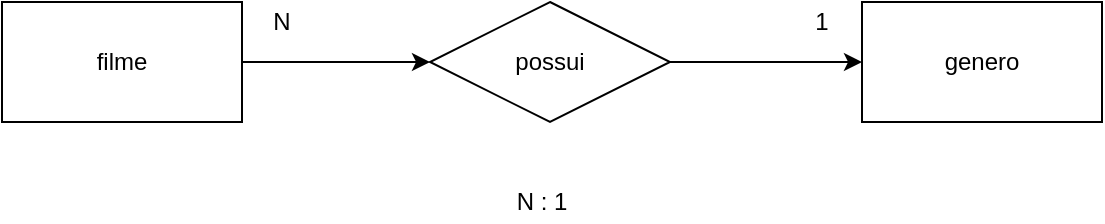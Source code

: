 <mxfile version="14.9.5" type="device" pages="2"><diagram id="64zqS-THRLBrBEfYSGFL" name="conceitual"><mxGraphModel dx="1102" dy="614" grid="1" gridSize="10" guides="1" tooltips="1" connect="1" arrows="1" fold="1" page="1" pageScale="1" pageWidth="827" pageHeight="1169" math="0" shadow="0"><root><mxCell id="0"/><mxCell id="1" parent="0"/><mxCell id="_bJFSeA0fFFEDl-o_QPj-6" style="edgeStyle=orthogonalEdgeStyle;rounded=0;orthogonalLoop=1;jettySize=auto;html=1;entryX=0;entryY=0.5;entryDx=0;entryDy=0;" edge="1" parent="1" source="_bJFSeA0fFFEDl-o_QPj-1" target="_bJFSeA0fFFEDl-o_QPj-5"><mxGeometry relative="1" as="geometry"/></mxCell><mxCell id="_bJFSeA0fFFEDl-o_QPj-1" value="filme" style="rounded=0;whiteSpace=wrap;html=1;" vertex="1" parent="1"><mxGeometry x="140" y="70" width="120" height="60" as="geometry"/></mxCell><mxCell id="_bJFSeA0fFFEDl-o_QPj-4" value="genero" style="rounded=0;whiteSpace=wrap;html=1;" vertex="1" parent="1"><mxGeometry x="570" y="70" width="120" height="60" as="geometry"/></mxCell><mxCell id="_bJFSeA0fFFEDl-o_QPj-7" style="edgeStyle=orthogonalEdgeStyle;rounded=0;orthogonalLoop=1;jettySize=auto;html=1;entryX=0;entryY=0.5;entryDx=0;entryDy=0;" edge="1" parent="1" source="_bJFSeA0fFFEDl-o_QPj-5" target="_bJFSeA0fFFEDl-o_QPj-4"><mxGeometry relative="1" as="geometry"/></mxCell><mxCell id="_bJFSeA0fFFEDl-o_QPj-5" value="possui" style="shape=rhombus;perimeter=rhombusPerimeter;whiteSpace=wrap;html=1;align=center;" vertex="1" parent="1"><mxGeometry x="354" y="70" width="120" height="60" as="geometry"/></mxCell><mxCell id="_bJFSeA0fFFEDl-o_QPj-8" value="N" style="text;html=1;strokeColor=none;fillColor=none;align=center;verticalAlign=middle;whiteSpace=wrap;rounded=0;" vertex="1" parent="1"><mxGeometry x="260" y="70" width="40" height="20" as="geometry"/></mxCell><mxCell id="_bJFSeA0fFFEDl-o_QPj-9" value="1" style="text;html=1;strokeColor=none;fillColor=none;align=center;verticalAlign=middle;whiteSpace=wrap;rounded=0;" vertex="1" parent="1"><mxGeometry x="530" y="70" width="40" height="20" as="geometry"/></mxCell><mxCell id="_bJFSeA0fFFEDl-o_QPj-10" value="N : 1" style="text;html=1;strokeColor=none;fillColor=none;align=center;verticalAlign=middle;whiteSpace=wrap;rounded=0;" vertex="1" parent="1"><mxGeometry x="390" y="160" width="40" height="20" as="geometry"/></mxCell></root></mxGraphModel></diagram><diagram id="Xn4S70Qx-vBzGVQB_Hlb" name="logico"><mxGraphModel dx="1102" dy="614" grid="1" gridSize="10" guides="1" tooltips="1" connect="1" arrows="1" fold="1" page="1" pageScale="1" pageWidth="827" pageHeight="1169" math="0" shadow="0"><root><mxCell id="mbDrxnAILlFaaz57y8Vr-0"/><mxCell id="mbDrxnAILlFaaz57y8Vr-1" parent="mbDrxnAILlFaaz57y8Vr-0"/><mxCell id="GUNT0EGNl6Gv9qEzWi5O-13" value="filme" style="shape=table;startSize=30;container=1;collapsible=1;childLayout=tableLayout;fixedRows=1;rowLines=0;fontStyle=1;align=center;resizeLast=1;" vertex="1" parent="mbDrxnAILlFaaz57y8Vr-1"><mxGeometry x="80" y="80" width="180" height="160" as="geometry"/></mxCell><mxCell id="GUNT0EGNl6Gv9qEzWi5O-14" value="" style="shape=partialRectangle;collapsible=0;dropTarget=0;pointerEvents=0;fillColor=none;top=0;left=0;bottom=0;right=0;points=[[0,0.5],[1,0.5]];portConstraint=eastwest;" vertex="1" parent="GUNT0EGNl6Gv9qEzWi5O-13"><mxGeometry y="30" width="180" height="30" as="geometry"/></mxCell><mxCell id="GUNT0EGNl6Gv9qEzWi5O-15" value="PK" style="shape=partialRectangle;connectable=0;fillColor=none;top=0;left=0;bottom=0;right=0;fontStyle=1;overflow=hidden;" vertex="1" parent="GUNT0EGNl6Gv9qEzWi5O-14"><mxGeometry width="60" height="30" as="geometry"/></mxCell><mxCell id="GUNT0EGNl6Gv9qEzWi5O-16" value="idFilme" style="shape=partialRectangle;connectable=0;fillColor=none;top=0;left=0;bottom=0;right=0;align=left;spacingLeft=6;fontStyle=5;overflow=hidden;" vertex="1" parent="GUNT0EGNl6Gv9qEzWi5O-14"><mxGeometry x="60" width="120" height="30" as="geometry"/></mxCell><mxCell id="GUNT0EGNl6Gv9qEzWi5O-17" value="" style="shape=partialRectangle;collapsible=0;dropTarget=0;pointerEvents=0;fillColor=none;top=0;left=0;bottom=1;right=0;points=[[0,0.5],[1,0.5]];portConstraint=eastwest;" vertex="1" parent="GUNT0EGNl6Gv9qEzWi5O-13"><mxGeometry y="60" width="180" height="30" as="geometry"/></mxCell><mxCell id="GUNT0EGNl6Gv9qEzWi5O-18" value="FK" style="shape=partialRectangle;connectable=0;fillColor=none;top=0;left=0;bottom=0;right=0;fontStyle=1;overflow=hidden;" vertex="1" parent="GUNT0EGNl6Gv9qEzWi5O-17"><mxGeometry width="60" height="30" as="geometry"/></mxCell><mxCell id="GUNT0EGNl6Gv9qEzWi5O-19" value="idGenero" style="shape=partialRectangle;connectable=0;fillColor=none;top=0;left=0;bottom=0;right=0;align=left;spacingLeft=6;fontStyle=5;overflow=hidden;" vertex="1" parent="GUNT0EGNl6Gv9qEzWi5O-17"><mxGeometry x="60" width="120" height="30" as="geometry"/></mxCell><mxCell id="GUNT0EGNl6Gv9qEzWi5O-20" value="" style="shape=partialRectangle;collapsible=0;dropTarget=0;pointerEvents=0;fillColor=none;top=0;left=0;bottom=0;right=0;points=[[0,0.5],[1,0.5]];portConstraint=eastwest;" vertex="1" parent="GUNT0EGNl6Gv9qEzWi5O-13"><mxGeometry y="90" width="180" height="30" as="geometry"/></mxCell><mxCell id="GUNT0EGNl6Gv9qEzWi5O-21" value="" style="shape=partialRectangle;connectable=0;fillColor=none;top=0;left=0;bottom=0;right=0;editable=1;overflow=hidden;" vertex="1" parent="GUNT0EGNl6Gv9qEzWi5O-20"><mxGeometry width="60" height="30" as="geometry"/></mxCell><mxCell id="GUNT0EGNl6Gv9qEzWi5O-22" value="tituloFilme" style="shape=partialRectangle;connectable=0;fillColor=none;top=0;left=0;bottom=0;right=0;align=left;spacingLeft=6;overflow=hidden;" vertex="1" parent="GUNT0EGNl6Gv9qEzWi5O-20"><mxGeometry x="60" width="120" height="30" as="geometry"/></mxCell><mxCell id="GUNT0EGNl6Gv9qEzWi5O-23" value="" style="shape=partialRectangle;collapsible=0;dropTarget=0;pointerEvents=0;fillColor=none;top=0;left=0;bottom=0;right=0;points=[[0,0.5],[1,0.5]];portConstraint=eastwest;" vertex="1" parent="GUNT0EGNl6Gv9qEzWi5O-13"><mxGeometry y="120" width="180" height="30" as="geometry"/></mxCell><mxCell id="GUNT0EGNl6Gv9qEzWi5O-24" value="" style="shape=partialRectangle;connectable=0;fillColor=none;top=0;left=0;bottom=0;right=0;editable=1;overflow=hidden;" vertex="1" parent="GUNT0EGNl6Gv9qEzWi5O-23"><mxGeometry width="60" height="30" as="geometry"/></mxCell><mxCell id="GUNT0EGNl6Gv9qEzWi5O-25" value="" style="shape=partialRectangle;connectable=0;fillColor=none;top=0;left=0;bottom=0;right=0;align=left;spacingLeft=6;overflow=hidden;" vertex="1" parent="GUNT0EGNl6Gv9qEzWi5O-23"><mxGeometry x="60" width="120" height="30" as="geometry"/></mxCell><mxCell id="GUNT0EGNl6Gv9qEzWi5O-26" value="genero" style="shape=table;startSize=30;container=1;collapsible=1;childLayout=tableLayout;fixedRows=1;rowLines=0;fontStyle=1;align=center;resizeLast=1;" vertex="1" parent="mbDrxnAILlFaaz57y8Vr-1"><mxGeometry x="500" y="80" width="180" height="140" as="geometry"/></mxCell><mxCell id="GUNT0EGNl6Gv9qEzWi5O-27" value="" style="shape=partialRectangle;collapsible=0;dropTarget=0;pointerEvents=0;fillColor=none;top=0;left=0;bottom=1;right=0;points=[[0,0.5],[1,0.5]];portConstraint=eastwest;" vertex="1" parent="GUNT0EGNl6Gv9qEzWi5O-26"><mxGeometry y="30" width="180" height="30" as="geometry"/></mxCell><mxCell id="GUNT0EGNl6Gv9qEzWi5O-28" value="PK" style="shape=partialRectangle;connectable=0;fillColor=none;top=0;left=0;bottom=0;right=0;fontStyle=1;overflow=hidden;" vertex="1" parent="GUNT0EGNl6Gv9qEzWi5O-27"><mxGeometry width="30" height="30" as="geometry"/></mxCell><mxCell id="GUNT0EGNl6Gv9qEzWi5O-29" value="idGenero" style="shape=partialRectangle;connectable=0;fillColor=none;top=0;left=0;bottom=0;right=0;align=left;spacingLeft=6;fontStyle=5;overflow=hidden;" vertex="1" parent="GUNT0EGNl6Gv9qEzWi5O-27"><mxGeometry x="30" width="150" height="30" as="geometry"/></mxCell><mxCell id="GUNT0EGNl6Gv9qEzWi5O-30" value="" style="shape=partialRectangle;collapsible=0;dropTarget=0;pointerEvents=0;fillColor=none;top=0;left=0;bottom=0;right=0;points=[[0,0.5],[1,0.5]];portConstraint=eastwest;" vertex="1" parent="GUNT0EGNl6Gv9qEzWi5O-26"><mxGeometry y="60" width="180" height="30" as="geometry"/></mxCell><mxCell id="GUNT0EGNl6Gv9qEzWi5O-31" value="" style="shape=partialRectangle;connectable=0;fillColor=none;top=0;left=0;bottom=0;right=0;editable=1;overflow=hidden;" vertex="1" parent="GUNT0EGNl6Gv9qEzWi5O-30"><mxGeometry width="30" height="30" as="geometry"/></mxCell><mxCell id="GUNT0EGNl6Gv9qEzWi5O-32" value="nomeGenero" style="shape=partialRectangle;connectable=0;fillColor=none;top=0;left=0;bottom=0;right=0;align=left;spacingLeft=6;overflow=hidden;" vertex="1" parent="GUNT0EGNl6Gv9qEzWi5O-30"><mxGeometry x="30" width="150" height="30" as="geometry"/></mxCell><mxCell id="GUNT0EGNl6Gv9qEzWi5O-33" value="" style="shape=partialRectangle;collapsible=0;dropTarget=0;pointerEvents=0;fillColor=none;top=0;left=0;bottom=0;right=0;points=[[0,0.5],[1,0.5]];portConstraint=eastwest;" vertex="1" parent="GUNT0EGNl6Gv9qEzWi5O-26"><mxGeometry y="90" width="180" height="20" as="geometry"/></mxCell><mxCell id="GUNT0EGNl6Gv9qEzWi5O-34" value="" style="shape=partialRectangle;connectable=0;fillColor=none;top=0;left=0;bottom=0;right=0;editable=1;overflow=hidden;" vertex="1" parent="GUNT0EGNl6Gv9qEzWi5O-33"><mxGeometry width="30" height="20" as="geometry"/></mxCell><mxCell id="GUNT0EGNl6Gv9qEzWi5O-35" value="" style="shape=partialRectangle;connectable=0;fillColor=none;top=0;left=0;bottom=0;right=0;align=left;spacingLeft=6;overflow=hidden;" vertex="1" parent="GUNT0EGNl6Gv9qEzWi5O-33"><mxGeometry x="30" width="150" height="20" as="geometry"/></mxCell><mxCell id="GUNT0EGNl6Gv9qEzWi5O-36" value="" style="shape=partialRectangle;collapsible=0;dropTarget=0;pointerEvents=0;fillColor=none;top=0;left=0;bottom=0;right=0;points=[[0,0.5],[1,0.5]];portConstraint=eastwest;" vertex="1" parent="GUNT0EGNl6Gv9qEzWi5O-26"><mxGeometry y="110" width="180" height="30" as="geometry"/></mxCell><mxCell id="GUNT0EGNl6Gv9qEzWi5O-37" value="" style="shape=partialRectangle;connectable=0;fillColor=none;top=0;left=0;bottom=0;right=0;editable=1;overflow=hidden;" vertex="1" parent="GUNT0EGNl6Gv9qEzWi5O-36"><mxGeometry width="30" height="30" as="geometry"/></mxCell><mxCell id="GUNT0EGNl6Gv9qEzWi5O-38" value="" style="shape=partialRectangle;connectable=0;fillColor=none;top=0;left=0;bottom=0;right=0;align=left;spacingLeft=6;overflow=hidden;" vertex="1" parent="GUNT0EGNl6Gv9qEzWi5O-36"><mxGeometry x="30" width="150" height="30" as="geometry"/></mxCell><mxCell id="GUNT0EGNl6Gv9qEzWi5O-40" value="" style="edgeStyle=entityRelationEdgeStyle;fontSize=12;html=1;endArrow=ERmany;" edge="1" parent="mbDrxnAILlFaaz57y8Vr-1" source="GUNT0EGNl6Gv9qEzWi5O-27" target="GUNT0EGNl6Gv9qEzWi5O-17"><mxGeometry width="100" height="100" relative="1" as="geometry"><mxPoint x="364" y="330" as="sourcePoint"/><mxPoint x="464" y="230" as="targetPoint"/></mxGeometry></mxCell></root></mxGraphModel></diagram></mxfile>